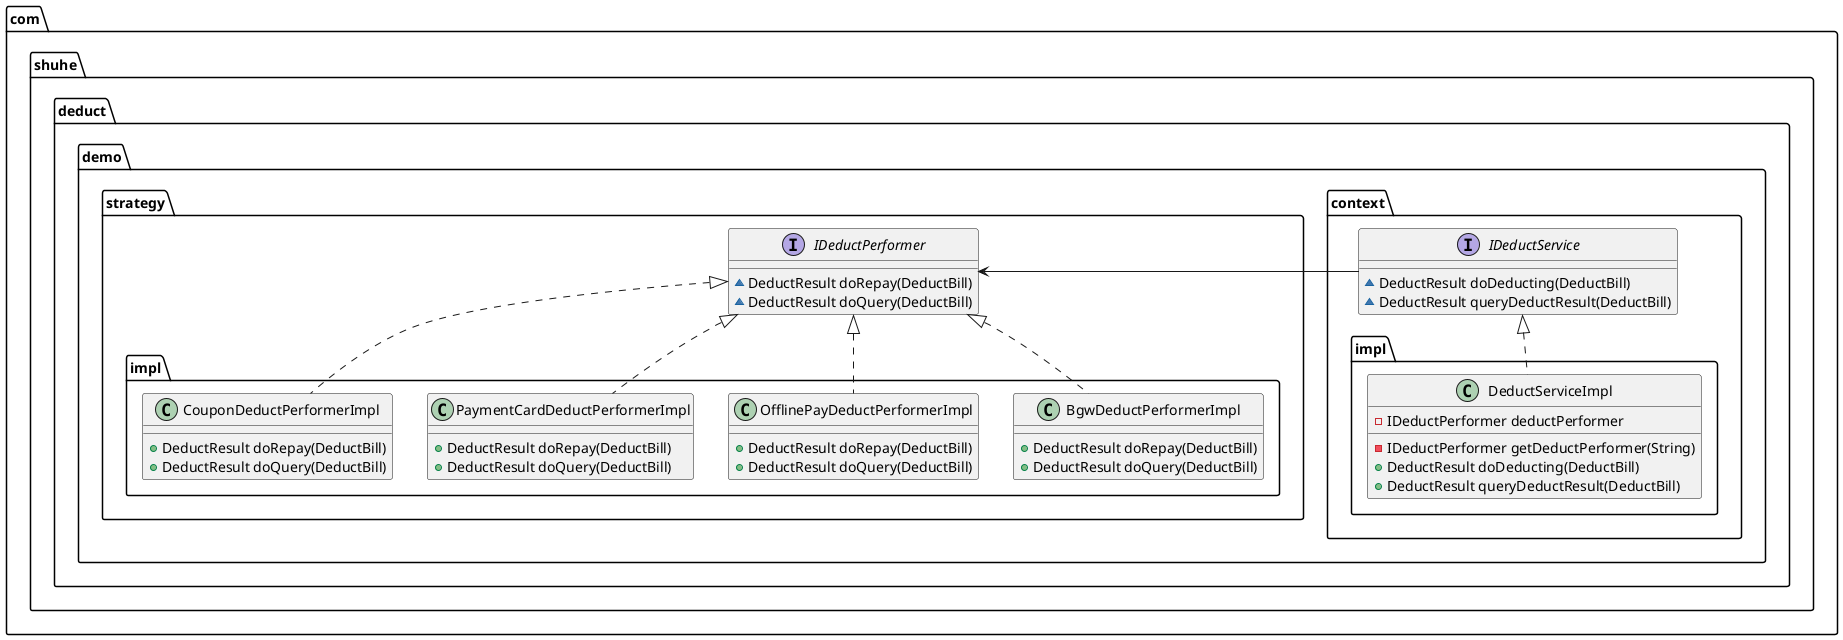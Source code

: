 @startuml

interface com.shuhe.deduct.demo.context.IDeductService {
~ DeductResult doDeducting(DeductBill)
~ DeductResult queryDeductResult(DeductBill)
}

class com.shuhe.deduct.demo.context.impl.DeductServiceImpl {
- IDeductPerformer deductPerformer
- IDeductPerformer getDeductPerformer(String)
+ DeductResult doDeducting(DeductBill)
+ DeductResult queryDeductResult(DeductBill)
}


interface com.shuhe.deduct.demo.strategy.IDeductPerformer {
~ DeductResult doRepay(DeductBill)
~ DeductResult doQuery(DeductBill)
}
class com.shuhe.deduct.demo.strategy.impl.BgwDeductPerformerImpl {
+ DeductResult doRepay(DeductBill)
+ DeductResult doQuery(DeductBill)
}

class com.shuhe.deduct.demo.strategy.impl.OfflinePayDeductPerformerImpl {
+ DeductResult doRepay(DeductBill)
+ DeductResult doQuery(DeductBill)
}

class com.shuhe.deduct.demo.strategy.impl.PaymentCardDeductPerformerImpl {
+ DeductResult doRepay(DeductBill)
+ DeductResult doQuery(DeductBill)
}


class com.shuhe.deduct.demo.strategy.impl.CouponDeductPerformerImpl {
+ DeductResult doRepay(DeductBill)
+ DeductResult doQuery(DeductBill)
}

com.shuhe.deduct.demo.context.IDeductService -> com.shuhe.deduct.demo.strategy.IDeductPerformer
com.shuhe.deduct.demo.context.IDeductService <|.. com.shuhe.deduct.demo.context.impl.DeductServiceImpl
com.shuhe.deduct.demo.strategy.IDeductPerformer <|.. com.shuhe.deduct.demo.strategy.impl.BgwDeductPerformerImpl
com.shuhe.deduct.demo.strategy.IDeductPerformer <|.. com.shuhe.deduct.demo.strategy.impl.OfflinePayDeductPerformerImpl
com.shuhe.deduct.demo.strategy.IDeductPerformer <|.. com.shuhe.deduct.demo.strategy.impl.PaymentCardDeductPerformerImpl
com.shuhe.deduct.demo.strategy.IDeductPerformer <|.. com.shuhe.deduct.demo.strategy.impl.CouponDeductPerformerImpl
@enduml